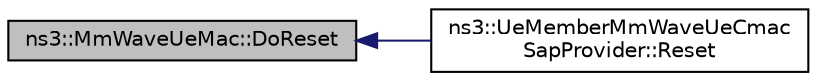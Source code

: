 digraph "ns3::MmWaveUeMac::DoReset"
{
  edge [fontname="Helvetica",fontsize="10",labelfontname="Helvetica",labelfontsize="10"];
  node [fontname="Helvetica",fontsize="10",shape=record];
  rankdir="LR";
  Node1 [label="ns3::MmWaveUeMac::DoReset",height=0.2,width=0.4,color="black", fillcolor="grey75", style="filled", fontcolor="black"];
  Node1 -> Node2 [dir="back",color="midnightblue",fontsize="10",style="solid"];
  Node2 [label="ns3::UeMemberMmWaveUeCmac\lSapProvider::Reset",height=0.2,width=0.4,color="black", fillcolor="white", style="filled",URL="$d7/da2/classns3_1_1UeMemberMmWaveUeCmacSapProvider.html#a3660887bd12154220e80a69bc93ac14e"];
}

